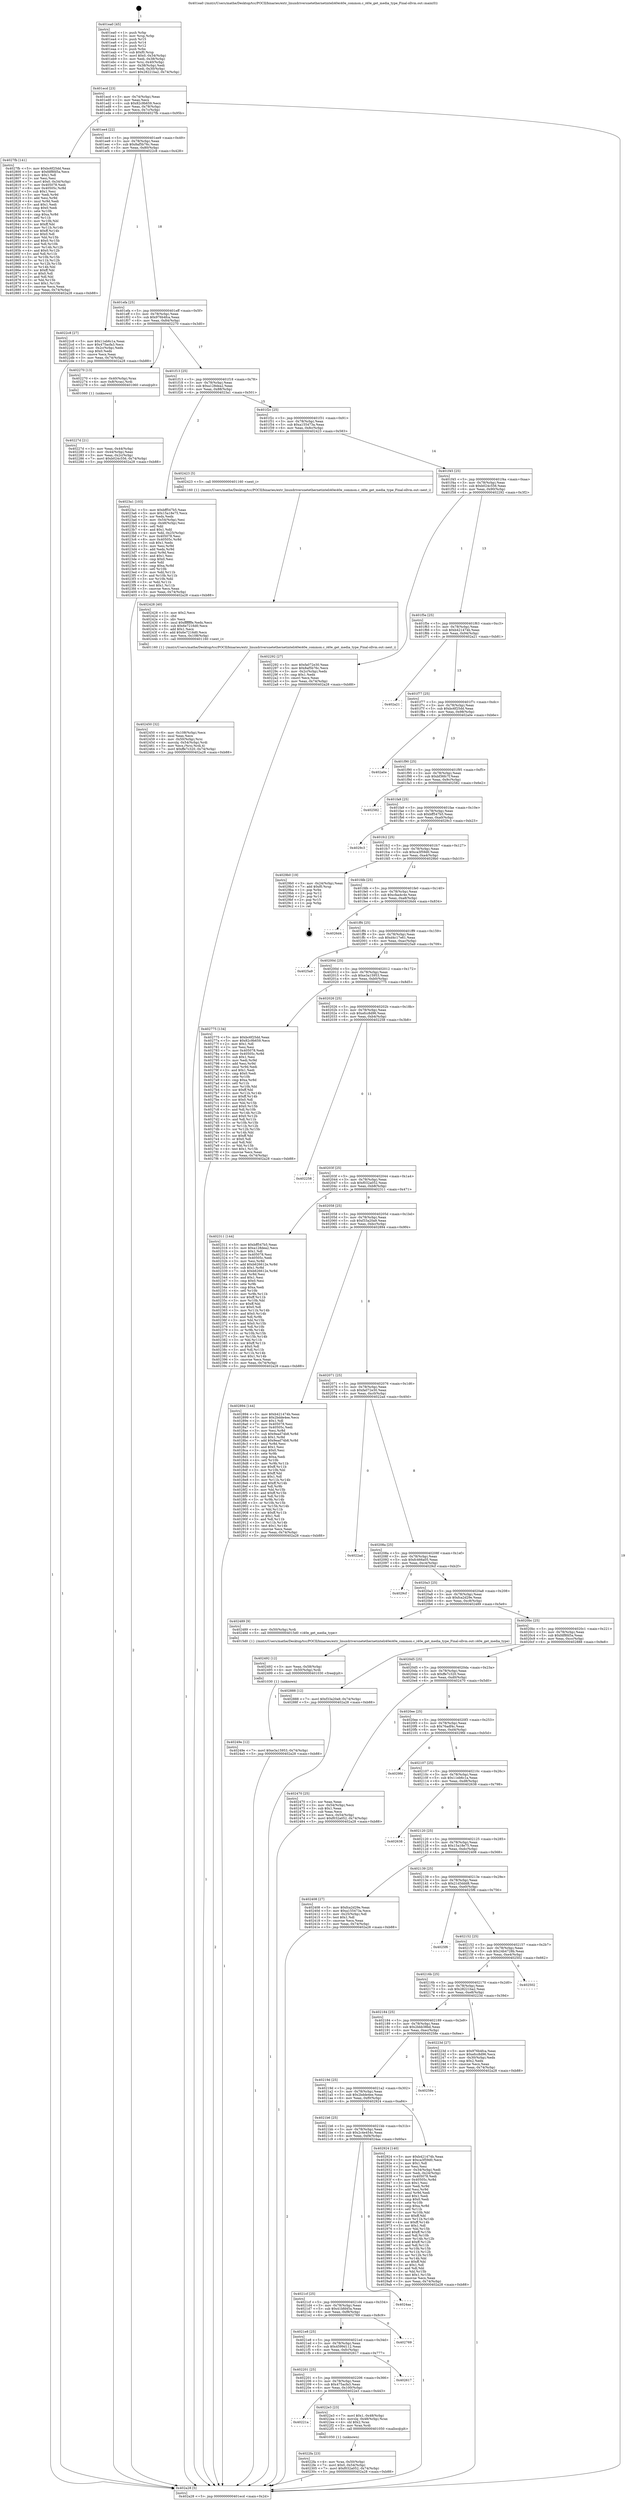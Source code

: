 digraph "0x401ea0" {
  label = "0x401ea0 (/mnt/c/Users/mathe/Desktop/tcc/POCII/binaries/extr_linuxdriversnetethernetinteli40ei40e_common.c_i40e_get_media_type_Final-ollvm.out::main(0))"
  labelloc = "t"
  node[shape=record]

  Entry [label="",width=0.3,height=0.3,shape=circle,fillcolor=black,style=filled]
  "0x401ecd" [label="{
     0x401ecd [23]\l
     | [instrs]\l
     &nbsp;&nbsp;0x401ecd \<+3\>: mov -0x74(%rbp),%eax\l
     &nbsp;&nbsp;0x401ed0 \<+2\>: mov %eax,%ecx\l
     &nbsp;&nbsp;0x401ed2 \<+6\>: sub $0x82c9b659,%ecx\l
     &nbsp;&nbsp;0x401ed8 \<+3\>: mov %eax,-0x78(%rbp)\l
     &nbsp;&nbsp;0x401edb \<+3\>: mov %ecx,-0x7c(%rbp)\l
     &nbsp;&nbsp;0x401ede \<+6\>: je 00000000004027fb \<main+0x95b\>\l
  }"]
  "0x4027fb" [label="{
     0x4027fb [141]\l
     | [instrs]\l
     &nbsp;&nbsp;0x4027fb \<+5\>: mov $0xbc6f25dd,%eax\l
     &nbsp;&nbsp;0x402800 \<+5\>: mov $0xfdf8fd5a,%ecx\l
     &nbsp;&nbsp;0x402805 \<+2\>: mov $0x1,%dl\l
     &nbsp;&nbsp;0x402807 \<+2\>: xor %esi,%esi\l
     &nbsp;&nbsp;0x402809 \<+7\>: movl $0x0,-0x34(%rbp)\l
     &nbsp;&nbsp;0x402810 \<+7\>: mov 0x405078,%edi\l
     &nbsp;&nbsp;0x402817 \<+8\>: mov 0x40505c,%r8d\l
     &nbsp;&nbsp;0x40281f \<+3\>: sub $0x1,%esi\l
     &nbsp;&nbsp;0x402822 \<+3\>: mov %edi,%r9d\l
     &nbsp;&nbsp;0x402825 \<+3\>: add %esi,%r9d\l
     &nbsp;&nbsp;0x402828 \<+4\>: imul %r9d,%edi\l
     &nbsp;&nbsp;0x40282c \<+3\>: and $0x1,%edi\l
     &nbsp;&nbsp;0x40282f \<+3\>: cmp $0x0,%edi\l
     &nbsp;&nbsp;0x402832 \<+4\>: sete %r10b\l
     &nbsp;&nbsp;0x402836 \<+4\>: cmp $0xa,%r8d\l
     &nbsp;&nbsp;0x40283a \<+4\>: setl %r11b\l
     &nbsp;&nbsp;0x40283e \<+3\>: mov %r10b,%bl\l
     &nbsp;&nbsp;0x402841 \<+3\>: xor $0xff,%bl\l
     &nbsp;&nbsp;0x402844 \<+3\>: mov %r11b,%r14b\l
     &nbsp;&nbsp;0x402847 \<+4\>: xor $0xff,%r14b\l
     &nbsp;&nbsp;0x40284b \<+3\>: xor $0x0,%dl\l
     &nbsp;&nbsp;0x40284e \<+3\>: mov %bl,%r15b\l
     &nbsp;&nbsp;0x402851 \<+4\>: and $0x0,%r15b\l
     &nbsp;&nbsp;0x402855 \<+3\>: and %dl,%r10b\l
     &nbsp;&nbsp;0x402858 \<+3\>: mov %r14b,%r12b\l
     &nbsp;&nbsp;0x40285b \<+4\>: and $0x0,%r12b\l
     &nbsp;&nbsp;0x40285f \<+3\>: and %dl,%r11b\l
     &nbsp;&nbsp;0x402862 \<+3\>: or %r10b,%r15b\l
     &nbsp;&nbsp;0x402865 \<+3\>: or %r11b,%r12b\l
     &nbsp;&nbsp;0x402868 \<+3\>: xor %r12b,%r15b\l
     &nbsp;&nbsp;0x40286b \<+3\>: or %r14b,%bl\l
     &nbsp;&nbsp;0x40286e \<+3\>: xor $0xff,%bl\l
     &nbsp;&nbsp;0x402871 \<+3\>: or $0x0,%dl\l
     &nbsp;&nbsp;0x402874 \<+2\>: and %dl,%bl\l
     &nbsp;&nbsp;0x402876 \<+3\>: or %bl,%r15b\l
     &nbsp;&nbsp;0x402879 \<+4\>: test $0x1,%r15b\l
     &nbsp;&nbsp;0x40287d \<+3\>: cmovne %ecx,%eax\l
     &nbsp;&nbsp;0x402880 \<+3\>: mov %eax,-0x74(%rbp)\l
     &nbsp;&nbsp;0x402883 \<+5\>: jmp 0000000000402a28 \<main+0xb88\>\l
  }"]
  "0x401ee4" [label="{
     0x401ee4 [22]\l
     | [instrs]\l
     &nbsp;&nbsp;0x401ee4 \<+5\>: jmp 0000000000401ee9 \<main+0x49\>\l
     &nbsp;&nbsp;0x401ee9 \<+3\>: mov -0x78(%rbp),%eax\l
     &nbsp;&nbsp;0x401eec \<+5\>: sub $0x8af5b76c,%eax\l
     &nbsp;&nbsp;0x401ef1 \<+3\>: mov %eax,-0x80(%rbp)\l
     &nbsp;&nbsp;0x401ef4 \<+6\>: je 00000000004022c8 \<main+0x428\>\l
  }"]
  Exit [label="",width=0.3,height=0.3,shape=circle,fillcolor=black,style=filled,peripheries=2]
  "0x4022c8" [label="{
     0x4022c8 [27]\l
     | [instrs]\l
     &nbsp;&nbsp;0x4022c8 \<+5\>: mov $0x11eb6c1a,%eax\l
     &nbsp;&nbsp;0x4022cd \<+5\>: mov $0x475acfa3,%ecx\l
     &nbsp;&nbsp;0x4022d2 \<+3\>: mov -0x2c(%rbp),%edx\l
     &nbsp;&nbsp;0x4022d5 \<+3\>: cmp $0x0,%edx\l
     &nbsp;&nbsp;0x4022d8 \<+3\>: cmove %ecx,%eax\l
     &nbsp;&nbsp;0x4022db \<+3\>: mov %eax,-0x74(%rbp)\l
     &nbsp;&nbsp;0x4022de \<+5\>: jmp 0000000000402a28 \<main+0xb88\>\l
  }"]
  "0x401efa" [label="{
     0x401efa [25]\l
     | [instrs]\l
     &nbsp;&nbsp;0x401efa \<+5\>: jmp 0000000000401eff \<main+0x5f\>\l
     &nbsp;&nbsp;0x401eff \<+3\>: mov -0x78(%rbp),%eax\l
     &nbsp;&nbsp;0x401f02 \<+5\>: sub $0x976b4fca,%eax\l
     &nbsp;&nbsp;0x401f07 \<+6\>: mov %eax,-0x84(%rbp)\l
     &nbsp;&nbsp;0x401f0d \<+6\>: je 0000000000402270 \<main+0x3d0\>\l
  }"]
  "0x40249e" [label="{
     0x40249e [12]\l
     | [instrs]\l
     &nbsp;&nbsp;0x40249e \<+7\>: movl $0xe3a15953,-0x74(%rbp)\l
     &nbsp;&nbsp;0x4024a5 \<+5\>: jmp 0000000000402a28 \<main+0xb88\>\l
  }"]
  "0x402270" [label="{
     0x402270 [13]\l
     | [instrs]\l
     &nbsp;&nbsp;0x402270 \<+4\>: mov -0x40(%rbp),%rax\l
     &nbsp;&nbsp;0x402274 \<+4\>: mov 0x8(%rax),%rdi\l
     &nbsp;&nbsp;0x402278 \<+5\>: call 0000000000401060 \<atoi@plt\>\l
     | [calls]\l
     &nbsp;&nbsp;0x401060 \{1\} (unknown)\l
  }"]
  "0x401f13" [label="{
     0x401f13 [25]\l
     | [instrs]\l
     &nbsp;&nbsp;0x401f13 \<+5\>: jmp 0000000000401f18 \<main+0x78\>\l
     &nbsp;&nbsp;0x401f18 \<+3\>: mov -0x78(%rbp),%eax\l
     &nbsp;&nbsp;0x401f1b \<+5\>: sub $0xa128dea2,%eax\l
     &nbsp;&nbsp;0x401f20 \<+6\>: mov %eax,-0x88(%rbp)\l
     &nbsp;&nbsp;0x401f26 \<+6\>: je 00000000004023a1 \<main+0x501\>\l
  }"]
  "0x402492" [label="{
     0x402492 [12]\l
     | [instrs]\l
     &nbsp;&nbsp;0x402492 \<+3\>: mov %eax,-0x58(%rbp)\l
     &nbsp;&nbsp;0x402495 \<+4\>: mov -0x50(%rbp),%rdi\l
     &nbsp;&nbsp;0x402499 \<+5\>: call 0000000000401030 \<free@plt\>\l
     | [calls]\l
     &nbsp;&nbsp;0x401030 \{1\} (unknown)\l
  }"]
  "0x4023a1" [label="{
     0x4023a1 [103]\l
     | [instrs]\l
     &nbsp;&nbsp;0x4023a1 \<+5\>: mov $0xbff547b5,%eax\l
     &nbsp;&nbsp;0x4023a6 \<+5\>: mov $0x15a18e75,%ecx\l
     &nbsp;&nbsp;0x4023ab \<+2\>: xor %edx,%edx\l
     &nbsp;&nbsp;0x4023ad \<+3\>: mov -0x54(%rbp),%esi\l
     &nbsp;&nbsp;0x4023b0 \<+3\>: cmp -0x48(%rbp),%esi\l
     &nbsp;&nbsp;0x4023b3 \<+4\>: setl %dil\l
     &nbsp;&nbsp;0x4023b7 \<+4\>: and $0x1,%dil\l
     &nbsp;&nbsp;0x4023bb \<+4\>: mov %dil,-0x25(%rbp)\l
     &nbsp;&nbsp;0x4023bf \<+7\>: mov 0x405078,%esi\l
     &nbsp;&nbsp;0x4023c6 \<+8\>: mov 0x40505c,%r8d\l
     &nbsp;&nbsp;0x4023ce \<+3\>: sub $0x1,%edx\l
     &nbsp;&nbsp;0x4023d1 \<+3\>: mov %esi,%r9d\l
     &nbsp;&nbsp;0x4023d4 \<+3\>: add %edx,%r9d\l
     &nbsp;&nbsp;0x4023d7 \<+4\>: imul %r9d,%esi\l
     &nbsp;&nbsp;0x4023db \<+3\>: and $0x1,%esi\l
     &nbsp;&nbsp;0x4023de \<+3\>: cmp $0x0,%esi\l
     &nbsp;&nbsp;0x4023e1 \<+4\>: sete %dil\l
     &nbsp;&nbsp;0x4023e5 \<+4\>: cmp $0xa,%r8d\l
     &nbsp;&nbsp;0x4023e9 \<+4\>: setl %r10b\l
     &nbsp;&nbsp;0x4023ed \<+3\>: mov %dil,%r11b\l
     &nbsp;&nbsp;0x4023f0 \<+3\>: and %r10b,%r11b\l
     &nbsp;&nbsp;0x4023f3 \<+3\>: xor %r10b,%dil\l
     &nbsp;&nbsp;0x4023f6 \<+3\>: or %dil,%r11b\l
     &nbsp;&nbsp;0x4023f9 \<+4\>: test $0x1,%r11b\l
     &nbsp;&nbsp;0x4023fd \<+3\>: cmovne %ecx,%eax\l
     &nbsp;&nbsp;0x402400 \<+3\>: mov %eax,-0x74(%rbp)\l
     &nbsp;&nbsp;0x402403 \<+5\>: jmp 0000000000402a28 \<main+0xb88\>\l
  }"]
  "0x401f2c" [label="{
     0x401f2c [25]\l
     | [instrs]\l
     &nbsp;&nbsp;0x401f2c \<+5\>: jmp 0000000000401f31 \<main+0x91\>\l
     &nbsp;&nbsp;0x401f31 \<+3\>: mov -0x78(%rbp),%eax\l
     &nbsp;&nbsp;0x401f34 \<+5\>: sub $0xa155473a,%eax\l
     &nbsp;&nbsp;0x401f39 \<+6\>: mov %eax,-0x8c(%rbp)\l
     &nbsp;&nbsp;0x401f3f \<+6\>: je 0000000000402423 \<main+0x583\>\l
  }"]
  "0x402450" [label="{
     0x402450 [32]\l
     | [instrs]\l
     &nbsp;&nbsp;0x402450 \<+6\>: mov -0x108(%rbp),%ecx\l
     &nbsp;&nbsp;0x402456 \<+3\>: imul %eax,%ecx\l
     &nbsp;&nbsp;0x402459 \<+4\>: mov -0x50(%rbp),%rsi\l
     &nbsp;&nbsp;0x40245d \<+4\>: movslq -0x54(%rbp),%rdi\l
     &nbsp;&nbsp;0x402461 \<+3\>: mov %ecx,(%rsi,%rdi,4)\l
     &nbsp;&nbsp;0x402464 \<+7\>: movl $0xffe7c320,-0x74(%rbp)\l
     &nbsp;&nbsp;0x40246b \<+5\>: jmp 0000000000402a28 \<main+0xb88\>\l
  }"]
  "0x402423" [label="{
     0x402423 [5]\l
     | [instrs]\l
     &nbsp;&nbsp;0x402423 \<+5\>: call 0000000000401160 \<next_i\>\l
     | [calls]\l
     &nbsp;&nbsp;0x401160 \{1\} (/mnt/c/Users/mathe/Desktop/tcc/POCII/binaries/extr_linuxdriversnetethernetinteli40ei40e_common.c_i40e_get_media_type_Final-ollvm.out::next_i)\l
  }"]
  "0x401f45" [label="{
     0x401f45 [25]\l
     | [instrs]\l
     &nbsp;&nbsp;0x401f45 \<+5\>: jmp 0000000000401f4a \<main+0xaa\>\l
     &nbsp;&nbsp;0x401f4a \<+3\>: mov -0x78(%rbp),%eax\l
     &nbsp;&nbsp;0x401f4d \<+5\>: sub $0xb024c556,%eax\l
     &nbsp;&nbsp;0x401f52 \<+6\>: mov %eax,-0x90(%rbp)\l
     &nbsp;&nbsp;0x401f58 \<+6\>: je 0000000000402292 \<main+0x3f2\>\l
  }"]
  "0x402428" [label="{
     0x402428 [40]\l
     | [instrs]\l
     &nbsp;&nbsp;0x402428 \<+5\>: mov $0x2,%ecx\l
     &nbsp;&nbsp;0x40242d \<+1\>: cltd\l
     &nbsp;&nbsp;0x40242e \<+2\>: idiv %ecx\l
     &nbsp;&nbsp;0x402430 \<+6\>: imul $0xfffffffe,%edx,%ecx\l
     &nbsp;&nbsp;0x402436 \<+6\>: sub $0x6e7216d0,%ecx\l
     &nbsp;&nbsp;0x40243c \<+3\>: add $0x1,%ecx\l
     &nbsp;&nbsp;0x40243f \<+6\>: add $0x6e7216d0,%ecx\l
     &nbsp;&nbsp;0x402445 \<+6\>: mov %ecx,-0x108(%rbp)\l
     &nbsp;&nbsp;0x40244b \<+5\>: call 0000000000401160 \<next_i\>\l
     | [calls]\l
     &nbsp;&nbsp;0x401160 \{1\} (/mnt/c/Users/mathe/Desktop/tcc/POCII/binaries/extr_linuxdriversnetethernetinteli40ei40e_common.c_i40e_get_media_type_Final-ollvm.out::next_i)\l
  }"]
  "0x402292" [label="{
     0x402292 [27]\l
     | [instrs]\l
     &nbsp;&nbsp;0x402292 \<+5\>: mov $0xfa072e30,%eax\l
     &nbsp;&nbsp;0x402297 \<+5\>: mov $0x8af5b76c,%ecx\l
     &nbsp;&nbsp;0x40229c \<+3\>: mov -0x2c(%rbp),%edx\l
     &nbsp;&nbsp;0x40229f \<+3\>: cmp $0x1,%edx\l
     &nbsp;&nbsp;0x4022a2 \<+3\>: cmovl %ecx,%eax\l
     &nbsp;&nbsp;0x4022a5 \<+3\>: mov %eax,-0x74(%rbp)\l
     &nbsp;&nbsp;0x4022a8 \<+5\>: jmp 0000000000402a28 \<main+0xb88\>\l
  }"]
  "0x401f5e" [label="{
     0x401f5e [25]\l
     | [instrs]\l
     &nbsp;&nbsp;0x401f5e \<+5\>: jmp 0000000000401f63 \<main+0xc3\>\l
     &nbsp;&nbsp;0x401f63 \<+3\>: mov -0x78(%rbp),%eax\l
     &nbsp;&nbsp;0x401f66 \<+5\>: sub $0xb421474b,%eax\l
     &nbsp;&nbsp;0x401f6b \<+6\>: mov %eax,-0x94(%rbp)\l
     &nbsp;&nbsp;0x401f71 \<+6\>: je 0000000000402a21 \<main+0xb81\>\l
  }"]
  "0x4022fa" [label="{
     0x4022fa [23]\l
     | [instrs]\l
     &nbsp;&nbsp;0x4022fa \<+4\>: mov %rax,-0x50(%rbp)\l
     &nbsp;&nbsp;0x4022fe \<+7\>: movl $0x0,-0x54(%rbp)\l
     &nbsp;&nbsp;0x402305 \<+7\>: movl $0xf032a052,-0x74(%rbp)\l
     &nbsp;&nbsp;0x40230c \<+5\>: jmp 0000000000402a28 \<main+0xb88\>\l
  }"]
  "0x402a21" [label="{
     0x402a21\l
  }", style=dashed]
  "0x401f77" [label="{
     0x401f77 [25]\l
     | [instrs]\l
     &nbsp;&nbsp;0x401f77 \<+5\>: jmp 0000000000401f7c \<main+0xdc\>\l
     &nbsp;&nbsp;0x401f7c \<+3\>: mov -0x78(%rbp),%eax\l
     &nbsp;&nbsp;0x401f7f \<+5\>: sub $0xbc6f25dd,%eax\l
     &nbsp;&nbsp;0x401f84 \<+6\>: mov %eax,-0x98(%rbp)\l
     &nbsp;&nbsp;0x401f8a \<+6\>: je 0000000000402a0e \<main+0xb6e\>\l
  }"]
  "0x40221a" [label="{
     0x40221a\l
  }", style=dashed]
  "0x402a0e" [label="{
     0x402a0e\l
  }", style=dashed]
  "0x401f90" [label="{
     0x401f90 [25]\l
     | [instrs]\l
     &nbsp;&nbsp;0x401f90 \<+5\>: jmp 0000000000401f95 \<main+0xf5\>\l
     &nbsp;&nbsp;0x401f95 \<+3\>: mov -0x78(%rbp),%eax\l
     &nbsp;&nbsp;0x401f98 \<+5\>: sub $0xbf36fc7f,%eax\l
     &nbsp;&nbsp;0x401f9d \<+6\>: mov %eax,-0x9c(%rbp)\l
     &nbsp;&nbsp;0x401fa3 \<+6\>: je 0000000000402582 \<main+0x6e2\>\l
  }"]
  "0x4022e3" [label="{
     0x4022e3 [23]\l
     | [instrs]\l
     &nbsp;&nbsp;0x4022e3 \<+7\>: movl $0x1,-0x48(%rbp)\l
     &nbsp;&nbsp;0x4022ea \<+4\>: movslq -0x48(%rbp),%rax\l
     &nbsp;&nbsp;0x4022ee \<+4\>: shl $0x2,%rax\l
     &nbsp;&nbsp;0x4022f2 \<+3\>: mov %rax,%rdi\l
     &nbsp;&nbsp;0x4022f5 \<+5\>: call 0000000000401050 \<malloc@plt\>\l
     | [calls]\l
     &nbsp;&nbsp;0x401050 \{1\} (unknown)\l
  }"]
  "0x402582" [label="{
     0x402582\l
  }", style=dashed]
  "0x401fa9" [label="{
     0x401fa9 [25]\l
     | [instrs]\l
     &nbsp;&nbsp;0x401fa9 \<+5\>: jmp 0000000000401fae \<main+0x10e\>\l
     &nbsp;&nbsp;0x401fae \<+3\>: mov -0x78(%rbp),%eax\l
     &nbsp;&nbsp;0x401fb1 \<+5\>: sub $0xbff547b5,%eax\l
     &nbsp;&nbsp;0x401fb6 \<+6\>: mov %eax,-0xa0(%rbp)\l
     &nbsp;&nbsp;0x401fbc \<+6\>: je 00000000004029c3 \<main+0xb23\>\l
  }"]
  "0x402201" [label="{
     0x402201 [25]\l
     | [instrs]\l
     &nbsp;&nbsp;0x402201 \<+5\>: jmp 0000000000402206 \<main+0x366\>\l
     &nbsp;&nbsp;0x402206 \<+3\>: mov -0x78(%rbp),%eax\l
     &nbsp;&nbsp;0x402209 \<+5\>: sub $0x475acfa3,%eax\l
     &nbsp;&nbsp;0x40220e \<+6\>: mov %eax,-0x100(%rbp)\l
     &nbsp;&nbsp;0x402214 \<+6\>: je 00000000004022e3 \<main+0x443\>\l
  }"]
  "0x4029c3" [label="{
     0x4029c3\l
  }", style=dashed]
  "0x401fc2" [label="{
     0x401fc2 [25]\l
     | [instrs]\l
     &nbsp;&nbsp;0x401fc2 \<+5\>: jmp 0000000000401fc7 \<main+0x127\>\l
     &nbsp;&nbsp;0x401fc7 \<+3\>: mov -0x78(%rbp),%eax\l
     &nbsp;&nbsp;0x401fca \<+5\>: sub $0xca3f59d0,%eax\l
     &nbsp;&nbsp;0x401fcf \<+6\>: mov %eax,-0xa4(%rbp)\l
     &nbsp;&nbsp;0x401fd5 \<+6\>: je 00000000004029b0 \<main+0xb10\>\l
  }"]
  "0x402617" [label="{
     0x402617\l
  }", style=dashed]
  "0x4029b0" [label="{
     0x4029b0 [19]\l
     | [instrs]\l
     &nbsp;&nbsp;0x4029b0 \<+3\>: mov -0x24(%rbp),%eax\l
     &nbsp;&nbsp;0x4029b3 \<+7\>: add $0xf0,%rsp\l
     &nbsp;&nbsp;0x4029ba \<+1\>: pop %rbx\l
     &nbsp;&nbsp;0x4029bb \<+2\>: pop %r12\l
     &nbsp;&nbsp;0x4029bd \<+2\>: pop %r14\l
     &nbsp;&nbsp;0x4029bf \<+2\>: pop %r15\l
     &nbsp;&nbsp;0x4029c1 \<+1\>: pop %rbp\l
     &nbsp;&nbsp;0x4029c2 \<+1\>: ret\l
  }"]
  "0x401fdb" [label="{
     0x401fdb [25]\l
     | [instrs]\l
     &nbsp;&nbsp;0x401fdb \<+5\>: jmp 0000000000401fe0 \<main+0x140\>\l
     &nbsp;&nbsp;0x401fe0 \<+3\>: mov -0x78(%rbp),%eax\l
     &nbsp;&nbsp;0x401fe3 \<+5\>: sub $0xcfaa4c4e,%eax\l
     &nbsp;&nbsp;0x401fe8 \<+6\>: mov %eax,-0xa8(%rbp)\l
     &nbsp;&nbsp;0x401fee \<+6\>: je 00000000004026d4 \<main+0x834\>\l
  }"]
  "0x4021e8" [label="{
     0x4021e8 [25]\l
     | [instrs]\l
     &nbsp;&nbsp;0x4021e8 \<+5\>: jmp 00000000004021ed \<main+0x34d\>\l
     &nbsp;&nbsp;0x4021ed \<+3\>: mov -0x78(%rbp),%eax\l
     &nbsp;&nbsp;0x4021f0 \<+5\>: sub $0x4599d112,%eax\l
     &nbsp;&nbsp;0x4021f5 \<+6\>: mov %eax,-0xfc(%rbp)\l
     &nbsp;&nbsp;0x4021fb \<+6\>: je 0000000000402617 \<main+0x777\>\l
  }"]
  "0x4026d4" [label="{
     0x4026d4\l
  }", style=dashed]
  "0x401ff4" [label="{
     0x401ff4 [25]\l
     | [instrs]\l
     &nbsp;&nbsp;0x401ff4 \<+5\>: jmp 0000000000401ff9 \<main+0x159\>\l
     &nbsp;&nbsp;0x401ff9 \<+3\>: mov -0x78(%rbp),%eax\l
     &nbsp;&nbsp;0x401ffc \<+5\>: sub $0xd4c17e61,%eax\l
     &nbsp;&nbsp;0x402001 \<+6\>: mov %eax,-0xac(%rbp)\l
     &nbsp;&nbsp;0x402007 \<+6\>: je 00000000004025a9 \<main+0x709\>\l
  }"]
  "0x402769" [label="{
     0x402769\l
  }", style=dashed]
  "0x4025a9" [label="{
     0x4025a9\l
  }", style=dashed]
  "0x40200d" [label="{
     0x40200d [25]\l
     | [instrs]\l
     &nbsp;&nbsp;0x40200d \<+5\>: jmp 0000000000402012 \<main+0x172\>\l
     &nbsp;&nbsp;0x402012 \<+3\>: mov -0x78(%rbp),%eax\l
     &nbsp;&nbsp;0x402015 \<+5\>: sub $0xe3a15953,%eax\l
     &nbsp;&nbsp;0x40201a \<+6\>: mov %eax,-0xb0(%rbp)\l
     &nbsp;&nbsp;0x402020 \<+6\>: je 0000000000402775 \<main+0x8d5\>\l
  }"]
  "0x4021cf" [label="{
     0x4021cf [25]\l
     | [instrs]\l
     &nbsp;&nbsp;0x4021cf \<+5\>: jmp 00000000004021d4 \<main+0x334\>\l
     &nbsp;&nbsp;0x4021d4 \<+3\>: mov -0x78(%rbp),%eax\l
     &nbsp;&nbsp;0x4021d7 \<+5\>: sub $0x41bfd45a,%eax\l
     &nbsp;&nbsp;0x4021dc \<+6\>: mov %eax,-0xf8(%rbp)\l
     &nbsp;&nbsp;0x4021e2 \<+6\>: je 0000000000402769 \<main+0x8c9\>\l
  }"]
  "0x402775" [label="{
     0x402775 [134]\l
     | [instrs]\l
     &nbsp;&nbsp;0x402775 \<+5\>: mov $0xbc6f25dd,%eax\l
     &nbsp;&nbsp;0x40277a \<+5\>: mov $0x82c9b659,%ecx\l
     &nbsp;&nbsp;0x40277f \<+2\>: mov $0x1,%dl\l
     &nbsp;&nbsp;0x402781 \<+2\>: xor %esi,%esi\l
     &nbsp;&nbsp;0x402783 \<+7\>: mov 0x405078,%edi\l
     &nbsp;&nbsp;0x40278a \<+8\>: mov 0x40505c,%r8d\l
     &nbsp;&nbsp;0x402792 \<+3\>: sub $0x1,%esi\l
     &nbsp;&nbsp;0x402795 \<+3\>: mov %edi,%r9d\l
     &nbsp;&nbsp;0x402798 \<+3\>: add %esi,%r9d\l
     &nbsp;&nbsp;0x40279b \<+4\>: imul %r9d,%edi\l
     &nbsp;&nbsp;0x40279f \<+3\>: and $0x1,%edi\l
     &nbsp;&nbsp;0x4027a2 \<+3\>: cmp $0x0,%edi\l
     &nbsp;&nbsp;0x4027a5 \<+4\>: sete %r10b\l
     &nbsp;&nbsp;0x4027a9 \<+4\>: cmp $0xa,%r8d\l
     &nbsp;&nbsp;0x4027ad \<+4\>: setl %r11b\l
     &nbsp;&nbsp;0x4027b1 \<+3\>: mov %r10b,%bl\l
     &nbsp;&nbsp;0x4027b4 \<+3\>: xor $0xff,%bl\l
     &nbsp;&nbsp;0x4027b7 \<+3\>: mov %r11b,%r14b\l
     &nbsp;&nbsp;0x4027ba \<+4\>: xor $0xff,%r14b\l
     &nbsp;&nbsp;0x4027be \<+3\>: xor $0x0,%dl\l
     &nbsp;&nbsp;0x4027c1 \<+3\>: mov %bl,%r15b\l
     &nbsp;&nbsp;0x4027c4 \<+4\>: and $0x0,%r15b\l
     &nbsp;&nbsp;0x4027c8 \<+3\>: and %dl,%r10b\l
     &nbsp;&nbsp;0x4027cb \<+3\>: mov %r14b,%r12b\l
     &nbsp;&nbsp;0x4027ce \<+4\>: and $0x0,%r12b\l
     &nbsp;&nbsp;0x4027d2 \<+3\>: and %dl,%r11b\l
     &nbsp;&nbsp;0x4027d5 \<+3\>: or %r10b,%r15b\l
     &nbsp;&nbsp;0x4027d8 \<+3\>: or %r11b,%r12b\l
     &nbsp;&nbsp;0x4027db \<+3\>: xor %r12b,%r15b\l
     &nbsp;&nbsp;0x4027de \<+3\>: or %r14b,%bl\l
     &nbsp;&nbsp;0x4027e1 \<+3\>: xor $0xff,%bl\l
     &nbsp;&nbsp;0x4027e4 \<+3\>: or $0x0,%dl\l
     &nbsp;&nbsp;0x4027e7 \<+2\>: and %dl,%bl\l
     &nbsp;&nbsp;0x4027e9 \<+3\>: or %bl,%r15b\l
     &nbsp;&nbsp;0x4027ec \<+4\>: test $0x1,%r15b\l
     &nbsp;&nbsp;0x4027f0 \<+3\>: cmovne %ecx,%eax\l
     &nbsp;&nbsp;0x4027f3 \<+3\>: mov %eax,-0x74(%rbp)\l
     &nbsp;&nbsp;0x4027f6 \<+5\>: jmp 0000000000402a28 \<main+0xb88\>\l
  }"]
  "0x402026" [label="{
     0x402026 [25]\l
     | [instrs]\l
     &nbsp;&nbsp;0x402026 \<+5\>: jmp 000000000040202b \<main+0x18b\>\l
     &nbsp;&nbsp;0x40202b \<+3\>: mov -0x78(%rbp),%eax\l
     &nbsp;&nbsp;0x40202e \<+5\>: sub $0xefcc8d96,%eax\l
     &nbsp;&nbsp;0x402033 \<+6\>: mov %eax,-0xb4(%rbp)\l
     &nbsp;&nbsp;0x402039 \<+6\>: je 0000000000402258 \<main+0x3b8\>\l
  }"]
  "0x4024aa" [label="{
     0x4024aa\l
  }", style=dashed]
  "0x402258" [label="{
     0x402258\l
  }", style=dashed]
  "0x40203f" [label="{
     0x40203f [25]\l
     | [instrs]\l
     &nbsp;&nbsp;0x40203f \<+5\>: jmp 0000000000402044 \<main+0x1a4\>\l
     &nbsp;&nbsp;0x402044 \<+3\>: mov -0x78(%rbp),%eax\l
     &nbsp;&nbsp;0x402047 \<+5\>: sub $0xf032a052,%eax\l
     &nbsp;&nbsp;0x40204c \<+6\>: mov %eax,-0xb8(%rbp)\l
     &nbsp;&nbsp;0x402052 \<+6\>: je 0000000000402311 \<main+0x471\>\l
  }"]
  "0x4021b6" [label="{
     0x4021b6 [25]\l
     | [instrs]\l
     &nbsp;&nbsp;0x4021b6 \<+5\>: jmp 00000000004021bb \<main+0x31b\>\l
     &nbsp;&nbsp;0x4021bb \<+3\>: mov -0x78(%rbp),%eax\l
     &nbsp;&nbsp;0x4021be \<+5\>: sub $0x2c4e454c,%eax\l
     &nbsp;&nbsp;0x4021c3 \<+6\>: mov %eax,-0xf4(%rbp)\l
     &nbsp;&nbsp;0x4021c9 \<+6\>: je 00000000004024aa \<main+0x60a\>\l
  }"]
  "0x402311" [label="{
     0x402311 [144]\l
     | [instrs]\l
     &nbsp;&nbsp;0x402311 \<+5\>: mov $0xbff547b5,%eax\l
     &nbsp;&nbsp;0x402316 \<+5\>: mov $0xa128dea2,%ecx\l
     &nbsp;&nbsp;0x40231b \<+2\>: mov $0x1,%dl\l
     &nbsp;&nbsp;0x40231d \<+7\>: mov 0x405078,%esi\l
     &nbsp;&nbsp;0x402324 \<+7\>: mov 0x40505c,%edi\l
     &nbsp;&nbsp;0x40232b \<+3\>: mov %esi,%r8d\l
     &nbsp;&nbsp;0x40232e \<+7\>: add $0xb626612e,%r8d\l
     &nbsp;&nbsp;0x402335 \<+4\>: sub $0x1,%r8d\l
     &nbsp;&nbsp;0x402339 \<+7\>: sub $0xb626612e,%r8d\l
     &nbsp;&nbsp;0x402340 \<+4\>: imul %r8d,%esi\l
     &nbsp;&nbsp;0x402344 \<+3\>: and $0x1,%esi\l
     &nbsp;&nbsp;0x402347 \<+3\>: cmp $0x0,%esi\l
     &nbsp;&nbsp;0x40234a \<+4\>: sete %r9b\l
     &nbsp;&nbsp;0x40234e \<+3\>: cmp $0xa,%edi\l
     &nbsp;&nbsp;0x402351 \<+4\>: setl %r10b\l
     &nbsp;&nbsp;0x402355 \<+3\>: mov %r9b,%r11b\l
     &nbsp;&nbsp;0x402358 \<+4\>: xor $0xff,%r11b\l
     &nbsp;&nbsp;0x40235c \<+3\>: mov %r10b,%bl\l
     &nbsp;&nbsp;0x40235f \<+3\>: xor $0xff,%bl\l
     &nbsp;&nbsp;0x402362 \<+3\>: xor $0x0,%dl\l
     &nbsp;&nbsp;0x402365 \<+3\>: mov %r11b,%r14b\l
     &nbsp;&nbsp;0x402368 \<+4\>: and $0x0,%r14b\l
     &nbsp;&nbsp;0x40236c \<+3\>: and %dl,%r9b\l
     &nbsp;&nbsp;0x40236f \<+3\>: mov %bl,%r15b\l
     &nbsp;&nbsp;0x402372 \<+4\>: and $0x0,%r15b\l
     &nbsp;&nbsp;0x402376 \<+3\>: and %dl,%r10b\l
     &nbsp;&nbsp;0x402379 \<+3\>: or %r9b,%r14b\l
     &nbsp;&nbsp;0x40237c \<+3\>: or %r10b,%r15b\l
     &nbsp;&nbsp;0x40237f \<+3\>: xor %r15b,%r14b\l
     &nbsp;&nbsp;0x402382 \<+3\>: or %bl,%r11b\l
     &nbsp;&nbsp;0x402385 \<+4\>: xor $0xff,%r11b\l
     &nbsp;&nbsp;0x402389 \<+3\>: or $0x0,%dl\l
     &nbsp;&nbsp;0x40238c \<+3\>: and %dl,%r11b\l
     &nbsp;&nbsp;0x40238f \<+3\>: or %r11b,%r14b\l
     &nbsp;&nbsp;0x402392 \<+4\>: test $0x1,%r14b\l
     &nbsp;&nbsp;0x402396 \<+3\>: cmovne %ecx,%eax\l
     &nbsp;&nbsp;0x402399 \<+3\>: mov %eax,-0x74(%rbp)\l
     &nbsp;&nbsp;0x40239c \<+5\>: jmp 0000000000402a28 \<main+0xb88\>\l
  }"]
  "0x402058" [label="{
     0x402058 [25]\l
     | [instrs]\l
     &nbsp;&nbsp;0x402058 \<+5\>: jmp 000000000040205d \<main+0x1bd\>\l
     &nbsp;&nbsp;0x40205d \<+3\>: mov -0x78(%rbp),%eax\l
     &nbsp;&nbsp;0x402060 \<+5\>: sub $0xf33a20a9,%eax\l
     &nbsp;&nbsp;0x402065 \<+6\>: mov %eax,-0xbc(%rbp)\l
     &nbsp;&nbsp;0x40206b \<+6\>: je 0000000000402894 \<main+0x9f4\>\l
  }"]
  "0x402924" [label="{
     0x402924 [140]\l
     | [instrs]\l
     &nbsp;&nbsp;0x402924 \<+5\>: mov $0xb421474b,%eax\l
     &nbsp;&nbsp;0x402929 \<+5\>: mov $0xca3f59d0,%ecx\l
     &nbsp;&nbsp;0x40292e \<+2\>: mov $0x1,%dl\l
     &nbsp;&nbsp;0x402930 \<+2\>: xor %esi,%esi\l
     &nbsp;&nbsp;0x402932 \<+3\>: mov -0x34(%rbp),%edi\l
     &nbsp;&nbsp;0x402935 \<+3\>: mov %edi,-0x24(%rbp)\l
     &nbsp;&nbsp;0x402938 \<+7\>: mov 0x405078,%edi\l
     &nbsp;&nbsp;0x40293f \<+8\>: mov 0x40505c,%r8d\l
     &nbsp;&nbsp;0x402947 \<+3\>: sub $0x1,%esi\l
     &nbsp;&nbsp;0x40294a \<+3\>: mov %edi,%r9d\l
     &nbsp;&nbsp;0x40294d \<+3\>: add %esi,%r9d\l
     &nbsp;&nbsp;0x402950 \<+4\>: imul %r9d,%edi\l
     &nbsp;&nbsp;0x402954 \<+3\>: and $0x1,%edi\l
     &nbsp;&nbsp;0x402957 \<+3\>: cmp $0x0,%edi\l
     &nbsp;&nbsp;0x40295a \<+4\>: sete %r10b\l
     &nbsp;&nbsp;0x40295e \<+4\>: cmp $0xa,%r8d\l
     &nbsp;&nbsp;0x402962 \<+4\>: setl %r11b\l
     &nbsp;&nbsp;0x402966 \<+3\>: mov %r10b,%bl\l
     &nbsp;&nbsp;0x402969 \<+3\>: xor $0xff,%bl\l
     &nbsp;&nbsp;0x40296c \<+3\>: mov %r11b,%r14b\l
     &nbsp;&nbsp;0x40296f \<+4\>: xor $0xff,%r14b\l
     &nbsp;&nbsp;0x402973 \<+3\>: xor $0x1,%dl\l
     &nbsp;&nbsp;0x402976 \<+3\>: mov %bl,%r15b\l
     &nbsp;&nbsp;0x402979 \<+4\>: and $0xff,%r15b\l
     &nbsp;&nbsp;0x40297d \<+3\>: and %dl,%r10b\l
     &nbsp;&nbsp;0x402980 \<+3\>: mov %r14b,%r12b\l
     &nbsp;&nbsp;0x402983 \<+4\>: and $0xff,%r12b\l
     &nbsp;&nbsp;0x402987 \<+3\>: and %dl,%r11b\l
     &nbsp;&nbsp;0x40298a \<+3\>: or %r10b,%r15b\l
     &nbsp;&nbsp;0x40298d \<+3\>: or %r11b,%r12b\l
     &nbsp;&nbsp;0x402990 \<+3\>: xor %r12b,%r15b\l
     &nbsp;&nbsp;0x402993 \<+3\>: or %r14b,%bl\l
     &nbsp;&nbsp;0x402996 \<+3\>: xor $0xff,%bl\l
     &nbsp;&nbsp;0x402999 \<+3\>: or $0x1,%dl\l
     &nbsp;&nbsp;0x40299c \<+2\>: and %dl,%bl\l
     &nbsp;&nbsp;0x40299e \<+3\>: or %bl,%r15b\l
     &nbsp;&nbsp;0x4029a1 \<+4\>: test $0x1,%r15b\l
     &nbsp;&nbsp;0x4029a5 \<+3\>: cmovne %ecx,%eax\l
     &nbsp;&nbsp;0x4029a8 \<+3\>: mov %eax,-0x74(%rbp)\l
     &nbsp;&nbsp;0x4029ab \<+5\>: jmp 0000000000402a28 \<main+0xb88\>\l
  }"]
  "0x402894" [label="{
     0x402894 [144]\l
     | [instrs]\l
     &nbsp;&nbsp;0x402894 \<+5\>: mov $0xb421474b,%eax\l
     &nbsp;&nbsp;0x402899 \<+5\>: mov $0x2bdde4ee,%ecx\l
     &nbsp;&nbsp;0x40289e \<+2\>: mov $0x1,%dl\l
     &nbsp;&nbsp;0x4028a0 \<+7\>: mov 0x405078,%esi\l
     &nbsp;&nbsp;0x4028a7 \<+7\>: mov 0x40505c,%edi\l
     &nbsp;&nbsp;0x4028ae \<+3\>: mov %esi,%r8d\l
     &nbsp;&nbsp;0x4028b1 \<+7\>: sub $0x9ead74b8,%r8d\l
     &nbsp;&nbsp;0x4028b8 \<+4\>: sub $0x1,%r8d\l
     &nbsp;&nbsp;0x4028bc \<+7\>: add $0x9ead74b8,%r8d\l
     &nbsp;&nbsp;0x4028c3 \<+4\>: imul %r8d,%esi\l
     &nbsp;&nbsp;0x4028c7 \<+3\>: and $0x1,%esi\l
     &nbsp;&nbsp;0x4028ca \<+3\>: cmp $0x0,%esi\l
     &nbsp;&nbsp;0x4028cd \<+4\>: sete %r9b\l
     &nbsp;&nbsp;0x4028d1 \<+3\>: cmp $0xa,%edi\l
     &nbsp;&nbsp;0x4028d4 \<+4\>: setl %r10b\l
     &nbsp;&nbsp;0x4028d8 \<+3\>: mov %r9b,%r11b\l
     &nbsp;&nbsp;0x4028db \<+4\>: xor $0xff,%r11b\l
     &nbsp;&nbsp;0x4028df \<+3\>: mov %r10b,%bl\l
     &nbsp;&nbsp;0x4028e2 \<+3\>: xor $0xff,%bl\l
     &nbsp;&nbsp;0x4028e5 \<+3\>: xor $0x1,%dl\l
     &nbsp;&nbsp;0x4028e8 \<+3\>: mov %r11b,%r14b\l
     &nbsp;&nbsp;0x4028eb \<+4\>: and $0xff,%r14b\l
     &nbsp;&nbsp;0x4028ef \<+3\>: and %dl,%r9b\l
     &nbsp;&nbsp;0x4028f2 \<+3\>: mov %bl,%r15b\l
     &nbsp;&nbsp;0x4028f5 \<+4\>: and $0xff,%r15b\l
     &nbsp;&nbsp;0x4028f9 \<+3\>: and %dl,%r10b\l
     &nbsp;&nbsp;0x4028fc \<+3\>: or %r9b,%r14b\l
     &nbsp;&nbsp;0x4028ff \<+3\>: or %r10b,%r15b\l
     &nbsp;&nbsp;0x402902 \<+3\>: xor %r15b,%r14b\l
     &nbsp;&nbsp;0x402905 \<+3\>: or %bl,%r11b\l
     &nbsp;&nbsp;0x402908 \<+4\>: xor $0xff,%r11b\l
     &nbsp;&nbsp;0x40290c \<+3\>: or $0x1,%dl\l
     &nbsp;&nbsp;0x40290f \<+3\>: and %dl,%r11b\l
     &nbsp;&nbsp;0x402912 \<+3\>: or %r11b,%r14b\l
     &nbsp;&nbsp;0x402915 \<+4\>: test $0x1,%r14b\l
     &nbsp;&nbsp;0x402919 \<+3\>: cmovne %ecx,%eax\l
     &nbsp;&nbsp;0x40291c \<+3\>: mov %eax,-0x74(%rbp)\l
     &nbsp;&nbsp;0x40291f \<+5\>: jmp 0000000000402a28 \<main+0xb88\>\l
  }"]
  "0x402071" [label="{
     0x402071 [25]\l
     | [instrs]\l
     &nbsp;&nbsp;0x402071 \<+5\>: jmp 0000000000402076 \<main+0x1d6\>\l
     &nbsp;&nbsp;0x402076 \<+3\>: mov -0x78(%rbp),%eax\l
     &nbsp;&nbsp;0x402079 \<+5\>: sub $0xfa072e30,%eax\l
     &nbsp;&nbsp;0x40207e \<+6\>: mov %eax,-0xc0(%rbp)\l
     &nbsp;&nbsp;0x402084 \<+6\>: je 00000000004022ad \<main+0x40d\>\l
  }"]
  "0x40219d" [label="{
     0x40219d [25]\l
     | [instrs]\l
     &nbsp;&nbsp;0x40219d \<+5\>: jmp 00000000004021a2 \<main+0x302\>\l
     &nbsp;&nbsp;0x4021a2 \<+3\>: mov -0x78(%rbp),%eax\l
     &nbsp;&nbsp;0x4021a5 \<+5\>: sub $0x2bdde4ee,%eax\l
     &nbsp;&nbsp;0x4021aa \<+6\>: mov %eax,-0xf0(%rbp)\l
     &nbsp;&nbsp;0x4021b0 \<+6\>: je 0000000000402924 \<main+0xa84\>\l
  }"]
  "0x4022ad" [label="{
     0x4022ad\l
  }", style=dashed]
  "0x40208a" [label="{
     0x40208a [25]\l
     | [instrs]\l
     &nbsp;&nbsp;0x40208a \<+5\>: jmp 000000000040208f \<main+0x1ef\>\l
     &nbsp;&nbsp;0x40208f \<+3\>: mov -0x78(%rbp),%eax\l
     &nbsp;&nbsp;0x402092 \<+5\>: sub $0xfc466a05,%eax\l
     &nbsp;&nbsp;0x402097 \<+6\>: mov %eax,-0xc4(%rbp)\l
     &nbsp;&nbsp;0x40209d \<+6\>: je 00000000004029cf \<main+0xb2f\>\l
  }"]
  "0x40258e" [label="{
     0x40258e\l
  }", style=dashed]
  "0x4029cf" [label="{
     0x4029cf\l
  }", style=dashed]
  "0x4020a3" [label="{
     0x4020a3 [25]\l
     | [instrs]\l
     &nbsp;&nbsp;0x4020a3 \<+5\>: jmp 00000000004020a8 \<main+0x208\>\l
     &nbsp;&nbsp;0x4020a8 \<+3\>: mov -0x78(%rbp),%eax\l
     &nbsp;&nbsp;0x4020ab \<+5\>: sub $0xfca2d29e,%eax\l
     &nbsp;&nbsp;0x4020b0 \<+6\>: mov %eax,-0xc8(%rbp)\l
     &nbsp;&nbsp;0x4020b6 \<+6\>: je 0000000000402489 \<main+0x5e9\>\l
  }"]
  "0x40227d" [label="{
     0x40227d [21]\l
     | [instrs]\l
     &nbsp;&nbsp;0x40227d \<+3\>: mov %eax,-0x44(%rbp)\l
     &nbsp;&nbsp;0x402280 \<+3\>: mov -0x44(%rbp),%eax\l
     &nbsp;&nbsp;0x402283 \<+3\>: mov %eax,-0x2c(%rbp)\l
     &nbsp;&nbsp;0x402286 \<+7\>: movl $0xb024c556,-0x74(%rbp)\l
     &nbsp;&nbsp;0x40228d \<+5\>: jmp 0000000000402a28 \<main+0xb88\>\l
  }"]
  "0x402489" [label="{
     0x402489 [9]\l
     | [instrs]\l
     &nbsp;&nbsp;0x402489 \<+4\>: mov -0x50(%rbp),%rdi\l
     &nbsp;&nbsp;0x40248d \<+5\>: call 00000000004015d0 \<i40e_get_media_type\>\l
     | [calls]\l
     &nbsp;&nbsp;0x4015d0 \{1\} (/mnt/c/Users/mathe/Desktop/tcc/POCII/binaries/extr_linuxdriversnetethernetinteli40ei40e_common.c_i40e_get_media_type_Final-ollvm.out::i40e_get_media_type)\l
  }"]
  "0x4020bc" [label="{
     0x4020bc [25]\l
     | [instrs]\l
     &nbsp;&nbsp;0x4020bc \<+5\>: jmp 00000000004020c1 \<main+0x221\>\l
     &nbsp;&nbsp;0x4020c1 \<+3\>: mov -0x78(%rbp),%eax\l
     &nbsp;&nbsp;0x4020c4 \<+5\>: sub $0xfdf8fd5a,%eax\l
     &nbsp;&nbsp;0x4020c9 \<+6\>: mov %eax,-0xcc(%rbp)\l
     &nbsp;&nbsp;0x4020cf \<+6\>: je 0000000000402888 \<main+0x9e8\>\l
  }"]
  "0x401ea0" [label="{
     0x401ea0 [45]\l
     | [instrs]\l
     &nbsp;&nbsp;0x401ea0 \<+1\>: push %rbp\l
     &nbsp;&nbsp;0x401ea1 \<+3\>: mov %rsp,%rbp\l
     &nbsp;&nbsp;0x401ea4 \<+2\>: push %r15\l
     &nbsp;&nbsp;0x401ea6 \<+2\>: push %r14\l
     &nbsp;&nbsp;0x401ea8 \<+2\>: push %r12\l
     &nbsp;&nbsp;0x401eaa \<+1\>: push %rbx\l
     &nbsp;&nbsp;0x401eab \<+7\>: sub $0xf0,%rsp\l
     &nbsp;&nbsp;0x401eb2 \<+7\>: movl $0x0,-0x34(%rbp)\l
     &nbsp;&nbsp;0x401eb9 \<+3\>: mov %edi,-0x38(%rbp)\l
     &nbsp;&nbsp;0x401ebc \<+4\>: mov %rsi,-0x40(%rbp)\l
     &nbsp;&nbsp;0x401ec0 \<+3\>: mov -0x38(%rbp),%edi\l
     &nbsp;&nbsp;0x401ec3 \<+3\>: mov %edi,-0x30(%rbp)\l
     &nbsp;&nbsp;0x401ec6 \<+7\>: movl $0x28221ba2,-0x74(%rbp)\l
  }"]
  "0x402888" [label="{
     0x402888 [12]\l
     | [instrs]\l
     &nbsp;&nbsp;0x402888 \<+7\>: movl $0xf33a20a9,-0x74(%rbp)\l
     &nbsp;&nbsp;0x40288f \<+5\>: jmp 0000000000402a28 \<main+0xb88\>\l
  }"]
  "0x4020d5" [label="{
     0x4020d5 [25]\l
     | [instrs]\l
     &nbsp;&nbsp;0x4020d5 \<+5\>: jmp 00000000004020da \<main+0x23a\>\l
     &nbsp;&nbsp;0x4020da \<+3\>: mov -0x78(%rbp),%eax\l
     &nbsp;&nbsp;0x4020dd \<+5\>: sub $0xffe7c320,%eax\l
     &nbsp;&nbsp;0x4020e2 \<+6\>: mov %eax,-0xd0(%rbp)\l
     &nbsp;&nbsp;0x4020e8 \<+6\>: je 0000000000402470 \<main+0x5d0\>\l
  }"]
  "0x402a28" [label="{
     0x402a28 [5]\l
     | [instrs]\l
     &nbsp;&nbsp;0x402a28 \<+5\>: jmp 0000000000401ecd \<main+0x2d\>\l
  }"]
  "0x402470" [label="{
     0x402470 [25]\l
     | [instrs]\l
     &nbsp;&nbsp;0x402470 \<+2\>: xor %eax,%eax\l
     &nbsp;&nbsp;0x402472 \<+3\>: mov -0x54(%rbp),%ecx\l
     &nbsp;&nbsp;0x402475 \<+3\>: sub $0x1,%eax\l
     &nbsp;&nbsp;0x402478 \<+2\>: sub %eax,%ecx\l
     &nbsp;&nbsp;0x40247a \<+3\>: mov %ecx,-0x54(%rbp)\l
     &nbsp;&nbsp;0x40247d \<+7\>: movl $0xf032a052,-0x74(%rbp)\l
     &nbsp;&nbsp;0x402484 \<+5\>: jmp 0000000000402a28 \<main+0xb88\>\l
  }"]
  "0x4020ee" [label="{
     0x4020ee [25]\l
     | [instrs]\l
     &nbsp;&nbsp;0x4020ee \<+5\>: jmp 00000000004020f3 \<main+0x253\>\l
     &nbsp;&nbsp;0x4020f3 \<+3\>: mov -0x78(%rbp),%eax\l
     &nbsp;&nbsp;0x4020f6 \<+5\>: sub $0x76adf4c,%eax\l
     &nbsp;&nbsp;0x4020fb \<+6\>: mov %eax,-0xd4(%rbp)\l
     &nbsp;&nbsp;0x402101 \<+6\>: je 00000000004029fd \<main+0xb5d\>\l
  }"]
  "0x402184" [label="{
     0x402184 [25]\l
     | [instrs]\l
     &nbsp;&nbsp;0x402184 \<+5\>: jmp 0000000000402189 \<main+0x2e9\>\l
     &nbsp;&nbsp;0x402189 \<+3\>: mov -0x78(%rbp),%eax\l
     &nbsp;&nbsp;0x40218c \<+5\>: sub $0x2bbb38bd,%eax\l
     &nbsp;&nbsp;0x402191 \<+6\>: mov %eax,-0xec(%rbp)\l
     &nbsp;&nbsp;0x402197 \<+6\>: je 000000000040258e \<main+0x6ee\>\l
  }"]
  "0x4029fd" [label="{
     0x4029fd\l
  }", style=dashed]
  "0x402107" [label="{
     0x402107 [25]\l
     | [instrs]\l
     &nbsp;&nbsp;0x402107 \<+5\>: jmp 000000000040210c \<main+0x26c\>\l
     &nbsp;&nbsp;0x40210c \<+3\>: mov -0x78(%rbp),%eax\l
     &nbsp;&nbsp;0x40210f \<+5\>: sub $0x11eb6c1a,%eax\l
     &nbsp;&nbsp;0x402114 \<+6\>: mov %eax,-0xd8(%rbp)\l
     &nbsp;&nbsp;0x40211a \<+6\>: je 0000000000402638 \<main+0x798\>\l
  }"]
  "0x40223d" [label="{
     0x40223d [27]\l
     | [instrs]\l
     &nbsp;&nbsp;0x40223d \<+5\>: mov $0x976b4fca,%eax\l
     &nbsp;&nbsp;0x402242 \<+5\>: mov $0xefcc8d96,%ecx\l
     &nbsp;&nbsp;0x402247 \<+3\>: mov -0x30(%rbp),%edx\l
     &nbsp;&nbsp;0x40224a \<+3\>: cmp $0x2,%edx\l
     &nbsp;&nbsp;0x40224d \<+3\>: cmovne %ecx,%eax\l
     &nbsp;&nbsp;0x402250 \<+3\>: mov %eax,-0x74(%rbp)\l
     &nbsp;&nbsp;0x402253 \<+5\>: jmp 0000000000402a28 \<main+0xb88\>\l
  }"]
  "0x402638" [label="{
     0x402638\l
  }", style=dashed]
  "0x402120" [label="{
     0x402120 [25]\l
     | [instrs]\l
     &nbsp;&nbsp;0x402120 \<+5\>: jmp 0000000000402125 \<main+0x285\>\l
     &nbsp;&nbsp;0x402125 \<+3\>: mov -0x78(%rbp),%eax\l
     &nbsp;&nbsp;0x402128 \<+5\>: sub $0x15a18e75,%eax\l
     &nbsp;&nbsp;0x40212d \<+6\>: mov %eax,-0xdc(%rbp)\l
     &nbsp;&nbsp;0x402133 \<+6\>: je 0000000000402408 \<main+0x568\>\l
  }"]
  "0x40216b" [label="{
     0x40216b [25]\l
     | [instrs]\l
     &nbsp;&nbsp;0x40216b \<+5\>: jmp 0000000000402170 \<main+0x2d0\>\l
     &nbsp;&nbsp;0x402170 \<+3\>: mov -0x78(%rbp),%eax\l
     &nbsp;&nbsp;0x402173 \<+5\>: sub $0x28221ba2,%eax\l
     &nbsp;&nbsp;0x402178 \<+6\>: mov %eax,-0xe8(%rbp)\l
     &nbsp;&nbsp;0x40217e \<+6\>: je 000000000040223d \<main+0x39d\>\l
  }"]
  "0x402408" [label="{
     0x402408 [27]\l
     | [instrs]\l
     &nbsp;&nbsp;0x402408 \<+5\>: mov $0xfca2d29e,%eax\l
     &nbsp;&nbsp;0x40240d \<+5\>: mov $0xa155473a,%ecx\l
     &nbsp;&nbsp;0x402412 \<+3\>: mov -0x25(%rbp),%dl\l
     &nbsp;&nbsp;0x402415 \<+3\>: test $0x1,%dl\l
     &nbsp;&nbsp;0x402418 \<+3\>: cmovne %ecx,%eax\l
     &nbsp;&nbsp;0x40241b \<+3\>: mov %eax,-0x74(%rbp)\l
     &nbsp;&nbsp;0x40241e \<+5\>: jmp 0000000000402a28 \<main+0xb88\>\l
  }"]
  "0x402139" [label="{
     0x402139 [25]\l
     | [instrs]\l
     &nbsp;&nbsp;0x402139 \<+5\>: jmp 000000000040213e \<main+0x29e\>\l
     &nbsp;&nbsp;0x40213e \<+3\>: mov -0x78(%rbp),%eax\l
     &nbsp;&nbsp;0x402141 \<+5\>: sub $0x21d3ddd8,%eax\l
     &nbsp;&nbsp;0x402146 \<+6\>: mov %eax,-0xe0(%rbp)\l
     &nbsp;&nbsp;0x40214c \<+6\>: je 00000000004025f6 \<main+0x756\>\l
  }"]
  "0x402502" [label="{
     0x402502\l
  }", style=dashed]
  "0x4025f6" [label="{
     0x4025f6\l
  }", style=dashed]
  "0x402152" [label="{
     0x402152 [25]\l
     | [instrs]\l
     &nbsp;&nbsp;0x402152 \<+5\>: jmp 0000000000402157 \<main+0x2b7\>\l
     &nbsp;&nbsp;0x402157 \<+3\>: mov -0x78(%rbp),%eax\l
     &nbsp;&nbsp;0x40215a \<+5\>: sub $0x24b4728b,%eax\l
     &nbsp;&nbsp;0x40215f \<+6\>: mov %eax,-0xe4(%rbp)\l
     &nbsp;&nbsp;0x402165 \<+6\>: je 0000000000402502 \<main+0x662\>\l
  }"]
  Entry -> "0x401ea0" [label=" 1"]
  "0x401ecd" -> "0x4027fb" [label=" 1"]
  "0x401ecd" -> "0x401ee4" [label=" 19"]
  "0x4029b0" -> Exit [label=" 1"]
  "0x401ee4" -> "0x4022c8" [label=" 1"]
  "0x401ee4" -> "0x401efa" [label=" 18"]
  "0x402924" -> "0x402a28" [label=" 1"]
  "0x401efa" -> "0x402270" [label=" 1"]
  "0x401efa" -> "0x401f13" [label=" 17"]
  "0x402894" -> "0x402a28" [label=" 1"]
  "0x401f13" -> "0x4023a1" [label=" 2"]
  "0x401f13" -> "0x401f2c" [label=" 15"]
  "0x402888" -> "0x402a28" [label=" 1"]
  "0x401f2c" -> "0x402423" [label=" 1"]
  "0x401f2c" -> "0x401f45" [label=" 14"]
  "0x4027fb" -> "0x402a28" [label=" 1"]
  "0x401f45" -> "0x402292" [label=" 1"]
  "0x401f45" -> "0x401f5e" [label=" 13"]
  "0x402775" -> "0x402a28" [label=" 1"]
  "0x401f5e" -> "0x402a21" [label=" 0"]
  "0x401f5e" -> "0x401f77" [label=" 13"]
  "0x40249e" -> "0x402a28" [label=" 1"]
  "0x401f77" -> "0x402a0e" [label=" 0"]
  "0x401f77" -> "0x401f90" [label=" 13"]
  "0x402492" -> "0x40249e" [label=" 1"]
  "0x401f90" -> "0x402582" [label=" 0"]
  "0x401f90" -> "0x401fa9" [label=" 13"]
  "0x402489" -> "0x402492" [label=" 1"]
  "0x401fa9" -> "0x4029c3" [label=" 0"]
  "0x401fa9" -> "0x401fc2" [label=" 13"]
  "0x402450" -> "0x402a28" [label=" 1"]
  "0x401fc2" -> "0x4029b0" [label=" 1"]
  "0x401fc2" -> "0x401fdb" [label=" 12"]
  "0x402428" -> "0x402450" [label=" 1"]
  "0x401fdb" -> "0x4026d4" [label=" 0"]
  "0x401fdb" -> "0x401ff4" [label=" 12"]
  "0x402408" -> "0x402a28" [label=" 2"]
  "0x401ff4" -> "0x4025a9" [label=" 0"]
  "0x401ff4" -> "0x40200d" [label=" 12"]
  "0x4023a1" -> "0x402a28" [label=" 2"]
  "0x40200d" -> "0x402775" [label=" 1"]
  "0x40200d" -> "0x402026" [label=" 11"]
  "0x4022fa" -> "0x402a28" [label=" 1"]
  "0x402026" -> "0x402258" [label=" 0"]
  "0x402026" -> "0x40203f" [label=" 11"]
  "0x4022e3" -> "0x4022fa" [label=" 1"]
  "0x40203f" -> "0x402311" [label=" 2"]
  "0x40203f" -> "0x402058" [label=" 9"]
  "0x402201" -> "0x4022e3" [label=" 1"]
  "0x402058" -> "0x402894" [label=" 1"]
  "0x402058" -> "0x402071" [label=" 8"]
  "0x402470" -> "0x402a28" [label=" 1"]
  "0x402071" -> "0x4022ad" [label=" 0"]
  "0x402071" -> "0x40208a" [label=" 8"]
  "0x4021e8" -> "0x402617" [label=" 0"]
  "0x40208a" -> "0x4029cf" [label=" 0"]
  "0x40208a" -> "0x4020a3" [label=" 8"]
  "0x402423" -> "0x402428" [label=" 1"]
  "0x4020a3" -> "0x402489" [label=" 1"]
  "0x4020a3" -> "0x4020bc" [label=" 7"]
  "0x4021cf" -> "0x402769" [label=" 0"]
  "0x4020bc" -> "0x402888" [label=" 1"]
  "0x4020bc" -> "0x4020d5" [label=" 6"]
  "0x402311" -> "0x402a28" [label=" 2"]
  "0x4020d5" -> "0x402470" [label=" 1"]
  "0x4020d5" -> "0x4020ee" [label=" 5"]
  "0x4021b6" -> "0x4021cf" [label=" 1"]
  "0x4020ee" -> "0x4029fd" [label=" 0"]
  "0x4020ee" -> "0x402107" [label=" 5"]
  "0x4021b6" -> "0x4024aa" [label=" 0"]
  "0x402107" -> "0x402638" [label=" 0"]
  "0x402107" -> "0x402120" [label=" 5"]
  "0x402201" -> "0x40221a" [label=" 0"]
  "0x402120" -> "0x402408" [label=" 2"]
  "0x402120" -> "0x402139" [label=" 3"]
  "0x40219d" -> "0x402924" [label=" 1"]
  "0x402139" -> "0x4025f6" [label=" 0"]
  "0x402139" -> "0x402152" [label=" 3"]
  "0x4021e8" -> "0x402201" [label=" 1"]
  "0x402152" -> "0x402502" [label=" 0"]
  "0x402152" -> "0x40216b" [label=" 3"]
  "0x40219d" -> "0x4021b6" [label=" 1"]
  "0x40216b" -> "0x40223d" [label=" 1"]
  "0x40216b" -> "0x402184" [label=" 2"]
  "0x40223d" -> "0x402a28" [label=" 1"]
  "0x401ea0" -> "0x401ecd" [label=" 1"]
  "0x402a28" -> "0x401ecd" [label=" 19"]
  "0x402270" -> "0x40227d" [label=" 1"]
  "0x40227d" -> "0x402a28" [label=" 1"]
  "0x402292" -> "0x402a28" [label=" 1"]
  "0x4022c8" -> "0x402a28" [label=" 1"]
  "0x4021cf" -> "0x4021e8" [label=" 1"]
  "0x402184" -> "0x40258e" [label=" 0"]
  "0x402184" -> "0x40219d" [label=" 2"]
}
